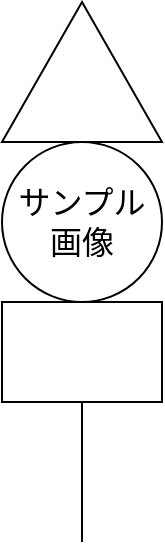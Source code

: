 <mxfile>
    <diagram id="CnHjZwEC8fa_j6D5aINi" name="ページ1">
        <mxGraphModel dx="1553" dy="883" grid="1" gridSize="10" guides="1" tooltips="1" connect="1" arrows="1" fold="1" page="1" pageScale="1" pageWidth="827" pageHeight="1169" math="0" shadow="0">
            <root>
                <mxCell id="0"/>
                <mxCell id="1" parent="0"/>
                <mxCell id="2" value="" style="rounded=0;whiteSpace=wrap;html=1;" parent="1" vertex="1">
                    <mxGeometry x="160" y="280" width="80" height="50" as="geometry"/>
                </mxCell>
                <mxCell id="3" value="&lt;font style=&quot;font-size: 16px;&quot;&gt;サンプル&lt;br&gt;画像&lt;/font&gt;" style="ellipse;whiteSpace=wrap;html=1;aspect=fixed;fontFamily=Yu Gothic UI;" parent="1" vertex="1">
                    <mxGeometry x="160" y="200" width="80" height="80" as="geometry"/>
                </mxCell>
                <mxCell id="4" value="" style="triangle;whiteSpace=wrap;html=1;rotation=-90;" parent="1" vertex="1">
                    <mxGeometry x="165" y="125" width="70" height="80" as="geometry"/>
                </mxCell>
                <mxCell id="5" value="" style="endArrow=none;html=1;" parent="1" edge="1">
                    <mxGeometry width="50" height="50" relative="1" as="geometry">
                        <mxPoint x="200" y="400" as="sourcePoint"/>
                        <mxPoint x="200" y="330" as="targetPoint"/>
                    </mxGeometry>
                </mxCell>
            </root>
        </mxGraphModel>
    </diagram>
</mxfile>